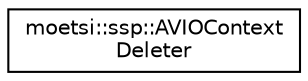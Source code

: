digraph "Graphical Class Hierarchy"
{
 // LATEX_PDF_SIZE
  edge [fontname="Helvetica",fontsize="10",labelfontname="Helvetica",labelfontsize="10"];
  node [fontname="Helvetica",fontsize="10",shape=record];
  rankdir="LR";
  Node0 [label="moetsi::ssp::AVIOContext\lDeleter",height=0.2,width=0.4,color="black", fillcolor="white", style="filled",URL="$structmoetsi_1_1ssp_1_1AVIOContextDeleter.html",tooltip=" "];
}
